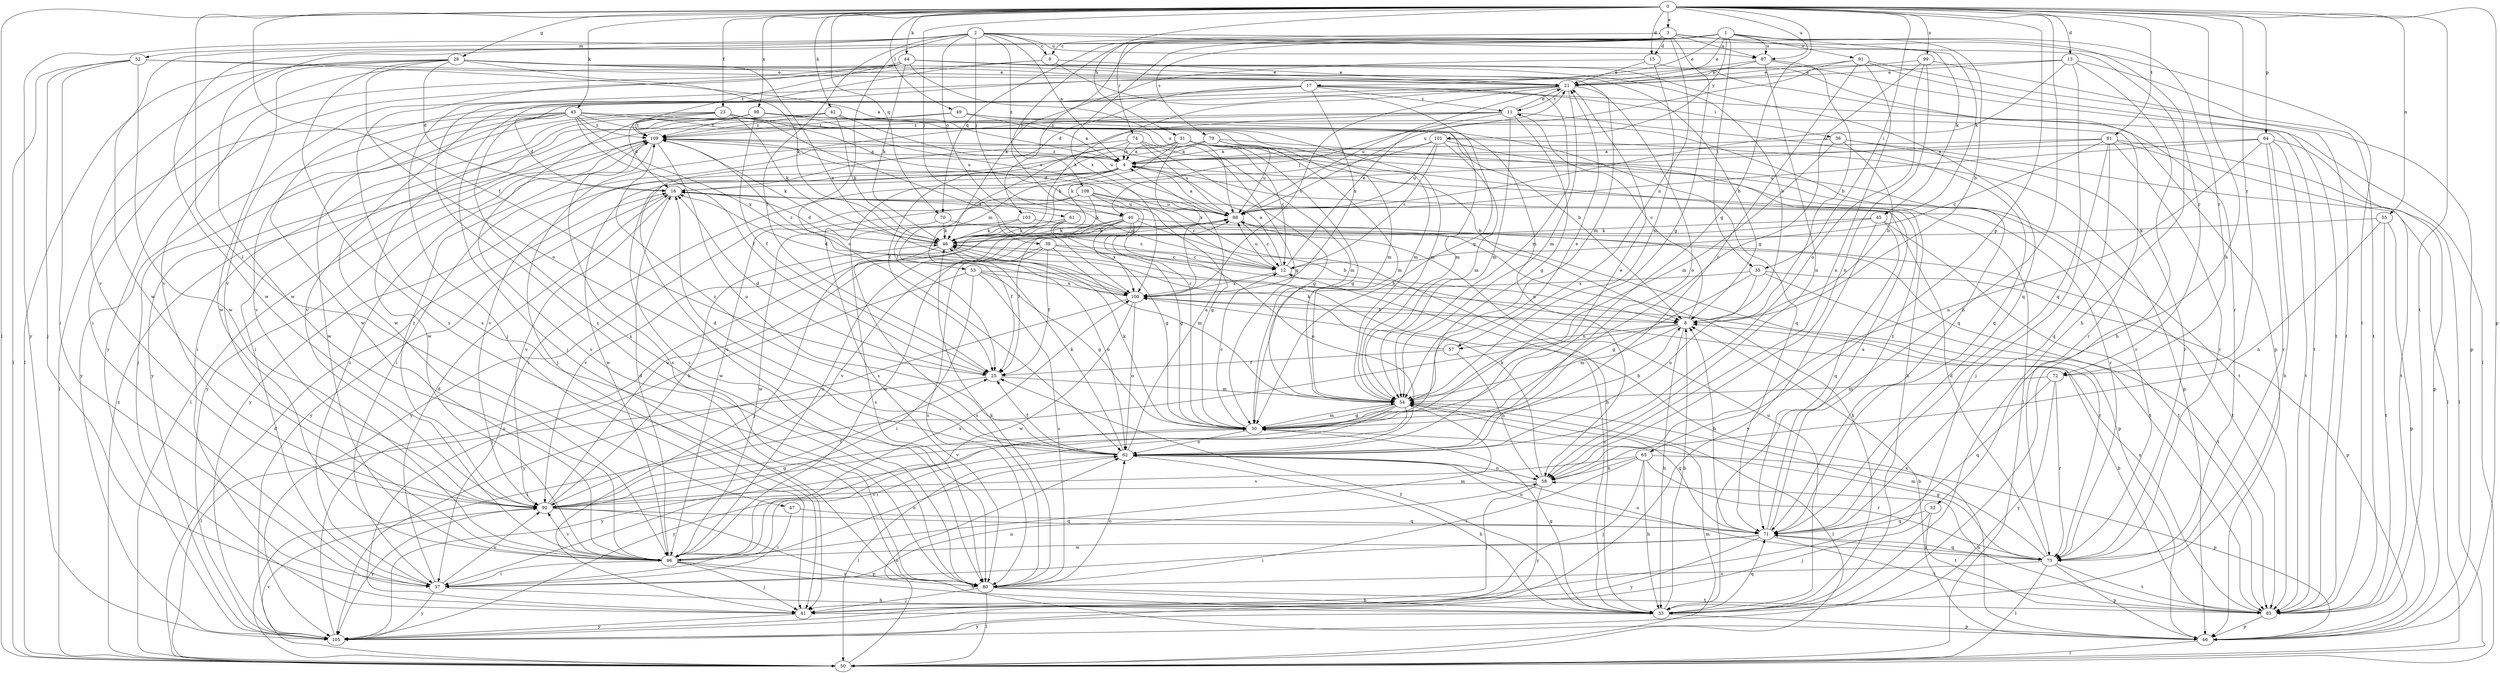 strict digraph  {
0;
1;
2;
3;
4;
8;
9;
11;
12;
13;
15;
16;
17;
21;
23;
25;
28;
30;
31;
32;
33;
35;
36;
37;
39;
40;
41;
42;
43;
44;
45;
46;
47;
49;
50;
52;
53;
54;
55;
57;
58;
61;
62;
64;
65;
66;
70;
71;
72;
74;
75;
79;
80;
81;
83;
87;
88;
91;
92;
96;
98;
99;
100;
101;
103;
105;
108;
109;
0 -> 3  [label=a];
0 -> 13  [label=d];
0 -> 15  [label=d];
0 -> 23  [label=f];
0 -> 25  [label=f];
0 -> 28  [label=g];
0 -> 30  [label=g];
0 -> 31  [label=h];
0 -> 32  [label=h];
0 -> 33  [label=h];
0 -> 35  [label=i];
0 -> 39  [label=j];
0 -> 42  [label=k];
0 -> 43  [label=k];
0 -> 44  [label=k];
0 -> 47  [label=l];
0 -> 49  [label=l];
0 -> 50  [label=l];
0 -> 55  [label=n];
0 -> 64  [label=p];
0 -> 65  [label=p];
0 -> 66  [label=p];
0 -> 70  [label=q];
0 -> 72  [label=r];
0 -> 81  [label=t];
0 -> 83  [label=t];
0 -> 87  [label=u];
0 -> 98  [label=x];
0 -> 99  [label=x];
1 -> 8  [label=b];
1 -> 17  [label=e];
1 -> 21  [label=e];
1 -> 35  [label=i];
1 -> 45  [label=k];
1 -> 72  [label=r];
1 -> 79  [label=s];
1 -> 87  [label=u];
1 -> 91  [label=v];
1 -> 96  [label=w];
1 -> 100  [label=x];
1 -> 101  [label=y];
1 -> 103  [label=y];
2 -> 4  [label=a];
2 -> 9  [label=c];
2 -> 25  [label=f];
2 -> 40  [label=j];
2 -> 52  [label=m];
2 -> 61  [label=o];
2 -> 62  [label=o];
2 -> 72  [label=r];
2 -> 83  [label=t];
2 -> 87  [label=u];
2 -> 96  [label=w];
2 -> 105  [label=y];
2 -> 108  [label=z];
3 -> 9  [label=c];
3 -> 15  [label=d];
3 -> 30  [label=g];
3 -> 33  [label=h];
3 -> 40  [label=j];
3 -> 45  [label=k];
3 -> 57  [label=n];
3 -> 70  [label=q];
3 -> 74  [label=r];
3 -> 87  [label=u];
3 -> 96  [label=w];
4 -> 16  [label=d];
4 -> 53  [label=m];
4 -> 75  [label=r];
4 -> 80  [label=s];
4 -> 96  [label=w];
4 -> 105  [label=y];
4 -> 109  [label=z];
8 -> 11  [label=c];
8 -> 33  [label=h];
8 -> 50  [label=l];
8 -> 54  [label=m];
8 -> 57  [label=n];
9 -> 21  [label=e];
9 -> 30  [label=g];
9 -> 80  [label=s];
9 -> 105  [label=y];
11 -> 21  [label=e];
11 -> 30  [label=g];
11 -> 40  [label=j];
11 -> 41  [label=j];
11 -> 54  [label=m];
11 -> 71  [label=q];
11 -> 80  [label=s];
11 -> 109  [label=z];
12 -> 4  [label=a];
12 -> 16  [label=d];
12 -> 21  [label=e];
12 -> 88  [label=u];
12 -> 100  [label=x];
13 -> 21  [label=e];
13 -> 33  [label=h];
13 -> 71  [label=q];
13 -> 83  [label=t];
13 -> 88  [label=u];
13 -> 92  [label=v];
15 -> 21  [label=e];
15 -> 46  [label=k];
15 -> 54  [label=m];
15 -> 66  [label=p];
16 -> 88  [label=u];
16 -> 92  [label=v];
16 -> 105  [label=y];
17 -> 11  [label=c];
17 -> 16  [label=d];
17 -> 36  [label=i];
17 -> 41  [label=j];
17 -> 54  [label=m];
17 -> 83  [label=t];
17 -> 96  [label=w];
17 -> 100  [label=x];
21 -> 11  [label=c];
21 -> 46  [label=k];
21 -> 54  [label=m];
21 -> 62  [label=o];
21 -> 80  [label=s];
21 -> 88  [label=u];
21 -> 96  [label=w];
21 -> 100  [label=x];
23 -> 16  [label=d];
23 -> 37  [label=i];
23 -> 41  [label=j];
23 -> 46  [label=k];
23 -> 54  [label=m];
23 -> 88  [label=u];
23 -> 100  [label=x];
23 -> 109  [label=z];
25 -> 16  [label=d];
25 -> 50  [label=l];
25 -> 54  [label=m];
28 -> 8  [label=b];
28 -> 16  [label=d];
28 -> 21  [label=e];
28 -> 46  [label=k];
28 -> 50  [label=l];
28 -> 54  [label=m];
28 -> 62  [label=o];
28 -> 80  [label=s];
28 -> 92  [label=v];
28 -> 96  [label=w];
28 -> 100  [label=x];
30 -> 8  [label=b];
30 -> 12  [label=c];
30 -> 46  [label=k];
30 -> 54  [label=m];
30 -> 62  [label=o];
30 -> 105  [label=y];
30 -> 109  [label=z];
31 -> 4  [label=a];
31 -> 8  [label=b];
31 -> 12  [label=c];
31 -> 25  [label=f];
31 -> 30  [label=g];
31 -> 46  [label=k];
31 -> 50  [label=l];
31 -> 80  [label=s];
31 -> 83  [label=t];
31 -> 100  [label=x];
32 -> 41  [label=j];
32 -> 71  [label=q];
32 -> 83  [label=t];
33 -> 8  [label=b];
33 -> 12  [label=c];
33 -> 25  [label=f];
33 -> 30  [label=g];
33 -> 66  [label=p];
33 -> 71  [label=q];
33 -> 88  [label=u];
33 -> 105  [label=y];
35 -> 30  [label=g];
35 -> 62  [label=o];
35 -> 66  [label=p];
35 -> 83  [label=t];
35 -> 100  [label=x];
36 -> 4  [label=a];
36 -> 8  [label=b];
36 -> 50  [label=l];
36 -> 54  [label=m];
36 -> 75  [label=r];
37 -> 16  [label=d];
37 -> 33  [label=h];
37 -> 58  [label=n];
37 -> 92  [label=v];
37 -> 105  [label=y];
37 -> 109  [label=z];
39 -> 8  [label=b];
39 -> 12  [label=c];
39 -> 25  [label=f];
39 -> 54  [label=m];
39 -> 80  [label=s];
39 -> 92  [label=v];
40 -> 8  [label=b];
40 -> 25  [label=f];
40 -> 30  [label=g];
40 -> 41  [label=j];
40 -> 46  [label=k];
40 -> 62  [label=o];
40 -> 83  [label=t];
40 -> 92  [label=v];
40 -> 100  [label=x];
41 -> 105  [label=y];
42 -> 37  [label=i];
42 -> 46  [label=k];
42 -> 54  [label=m];
42 -> 58  [label=n];
42 -> 88  [label=u];
42 -> 105  [label=y];
42 -> 109  [label=z];
43 -> 8  [label=b];
43 -> 16  [label=d];
43 -> 25  [label=f];
43 -> 50  [label=l];
43 -> 54  [label=m];
43 -> 71  [label=q];
43 -> 92  [label=v];
43 -> 96  [label=w];
43 -> 100  [label=x];
43 -> 105  [label=y];
43 -> 109  [label=z];
44 -> 8  [label=b];
44 -> 21  [label=e];
44 -> 37  [label=i];
44 -> 46  [label=k];
44 -> 71  [label=q];
44 -> 75  [label=r];
44 -> 80  [label=s];
44 -> 88  [label=u];
44 -> 92  [label=v];
44 -> 109  [label=z];
45 -> 46  [label=k];
45 -> 71  [label=q];
45 -> 83  [label=t];
45 -> 96  [label=w];
45 -> 105  [label=y];
46 -> 12  [label=c];
46 -> 16  [label=d];
46 -> 62  [label=o];
46 -> 80  [label=s];
47 -> 37  [label=i];
47 -> 71  [label=q];
49 -> 4  [label=a];
49 -> 54  [label=m];
49 -> 71  [label=q];
49 -> 92  [label=v];
49 -> 109  [label=z];
50 -> 16  [label=d];
50 -> 54  [label=m];
50 -> 62  [label=o];
50 -> 92  [label=v];
50 -> 109  [label=z];
52 -> 4  [label=a];
52 -> 21  [label=e];
52 -> 37  [label=i];
52 -> 41  [label=j];
52 -> 50  [label=l];
52 -> 96  [label=w];
53 -> 30  [label=g];
53 -> 37  [label=i];
53 -> 41  [label=j];
53 -> 75  [label=r];
53 -> 80  [label=s];
53 -> 100  [label=x];
54 -> 21  [label=e];
54 -> 30  [label=g];
54 -> 37  [label=i];
54 -> 50  [label=l];
54 -> 71  [label=q];
54 -> 92  [label=v];
54 -> 105  [label=y];
55 -> 46  [label=k];
55 -> 58  [label=n];
55 -> 66  [label=p];
55 -> 83  [label=t];
57 -> 25  [label=f];
57 -> 46  [label=k];
57 -> 58  [label=n];
58 -> 41  [label=j];
58 -> 46  [label=k];
58 -> 92  [label=v];
58 -> 105  [label=y];
61 -> 12  [label=c];
61 -> 30  [label=g];
61 -> 46  [label=k];
61 -> 80  [label=s];
62 -> 4  [label=a];
62 -> 16  [label=d];
62 -> 21  [label=e];
62 -> 25  [label=f];
62 -> 33  [label=h];
62 -> 46  [label=k];
62 -> 50  [label=l];
62 -> 58  [label=n];
62 -> 109  [label=z];
64 -> 4  [label=a];
64 -> 33  [label=h];
64 -> 58  [label=n];
64 -> 66  [label=p];
64 -> 75  [label=r];
64 -> 83  [label=t];
64 -> 88  [label=u];
65 -> 33  [label=h];
65 -> 41  [label=j];
65 -> 58  [label=n];
65 -> 66  [label=p];
65 -> 75  [label=r];
65 -> 80  [label=s];
65 -> 92  [label=v];
66 -> 8  [label=b];
66 -> 50  [label=l];
66 -> 100  [label=x];
70 -> 46  [label=k];
70 -> 66  [label=p];
70 -> 96  [label=w];
71 -> 4  [label=a];
71 -> 8  [label=b];
71 -> 37  [label=i];
71 -> 62  [label=o];
71 -> 75  [label=r];
71 -> 83  [label=t];
71 -> 96  [label=w];
71 -> 105  [label=y];
71 -> 109  [label=z];
72 -> 54  [label=m];
72 -> 71  [label=q];
72 -> 75  [label=r];
72 -> 105  [label=y];
74 -> 4  [label=a];
74 -> 25  [label=f];
74 -> 30  [label=g];
74 -> 37  [label=i];
74 -> 54  [label=m];
74 -> 88  [label=u];
75 -> 16  [label=d];
75 -> 30  [label=g];
75 -> 50  [label=l];
75 -> 54  [label=m];
75 -> 62  [label=o];
75 -> 66  [label=p];
75 -> 71  [label=q];
75 -> 80  [label=s];
75 -> 83  [label=t];
79 -> 4  [label=a];
79 -> 54  [label=m];
79 -> 75  [label=r];
79 -> 88  [label=u];
79 -> 92  [label=v];
80 -> 33  [label=h];
80 -> 41  [label=j];
80 -> 46  [label=k];
80 -> 50  [label=l];
80 -> 62  [label=o];
80 -> 83  [label=t];
81 -> 4  [label=a];
81 -> 12  [label=c];
81 -> 37  [label=i];
81 -> 41  [label=j];
81 -> 50  [label=l];
81 -> 71  [label=q];
81 -> 75  [label=r];
81 -> 83  [label=t];
83 -> 8  [label=b];
83 -> 58  [label=n];
83 -> 66  [label=p];
83 -> 100  [label=x];
87 -> 8  [label=b];
87 -> 21  [label=e];
87 -> 41  [label=j];
87 -> 50  [label=l];
87 -> 58  [label=n];
88 -> 4  [label=a];
88 -> 12  [label=c];
88 -> 33  [label=h];
88 -> 46  [label=k];
91 -> 21  [label=e];
91 -> 58  [label=n];
91 -> 62  [label=o];
91 -> 66  [label=p];
91 -> 83  [label=t];
91 -> 88  [label=u];
92 -> 25  [label=f];
92 -> 30  [label=g];
92 -> 46  [label=k];
92 -> 66  [label=p];
92 -> 71  [label=q];
92 -> 88  [label=u];
92 -> 105  [label=y];
92 -> 109  [label=z];
96 -> 16  [label=d];
96 -> 33  [label=h];
96 -> 37  [label=i];
96 -> 41  [label=j];
96 -> 54  [label=m];
96 -> 62  [label=o];
96 -> 80  [label=s];
96 -> 88  [label=u];
96 -> 92  [label=v];
96 -> 100  [label=x];
98 -> 25  [label=f];
98 -> 30  [label=g];
98 -> 75  [label=r];
98 -> 80  [label=s];
98 -> 88  [label=u];
98 -> 96  [label=w];
98 -> 109  [label=z];
99 -> 21  [label=e];
99 -> 30  [label=g];
99 -> 58  [label=n];
99 -> 62  [label=o];
99 -> 83  [label=t];
100 -> 8  [label=b];
100 -> 16  [label=d];
100 -> 62  [label=o];
100 -> 96  [label=w];
100 -> 105  [label=y];
100 -> 109  [label=z];
101 -> 4  [label=a];
101 -> 12  [label=c];
101 -> 33  [label=h];
101 -> 46  [label=k];
101 -> 54  [label=m];
101 -> 66  [label=p];
101 -> 88  [label=u];
103 -> 25  [label=f];
103 -> 46  [label=k];
103 -> 83  [label=t];
105 -> 88  [label=u];
108 -> 12  [label=c];
108 -> 30  [label=g];
108 -> 33  [label=h];
108 -> 46  [label=k];
108 -> 88  [label=u];
108 -> 96  [label=w];
108 -> 105  [label=y];
109 -> 4  [label=a];
109 -> 46  [label=k];
109 -> 50  [label=l];
109 -> 62  [label=o];
109 -> 80  [label=s];
109 -> 105  [label=y];
}
